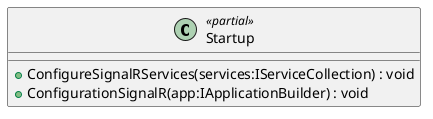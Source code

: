 @startuml
class Startup <<partial>> {
    + ConfigureSignalRServices(services:IServiceCollection) : void
    + ConfigurationSignalR(app:IApplicationBuilder) : void
}
@enduml
